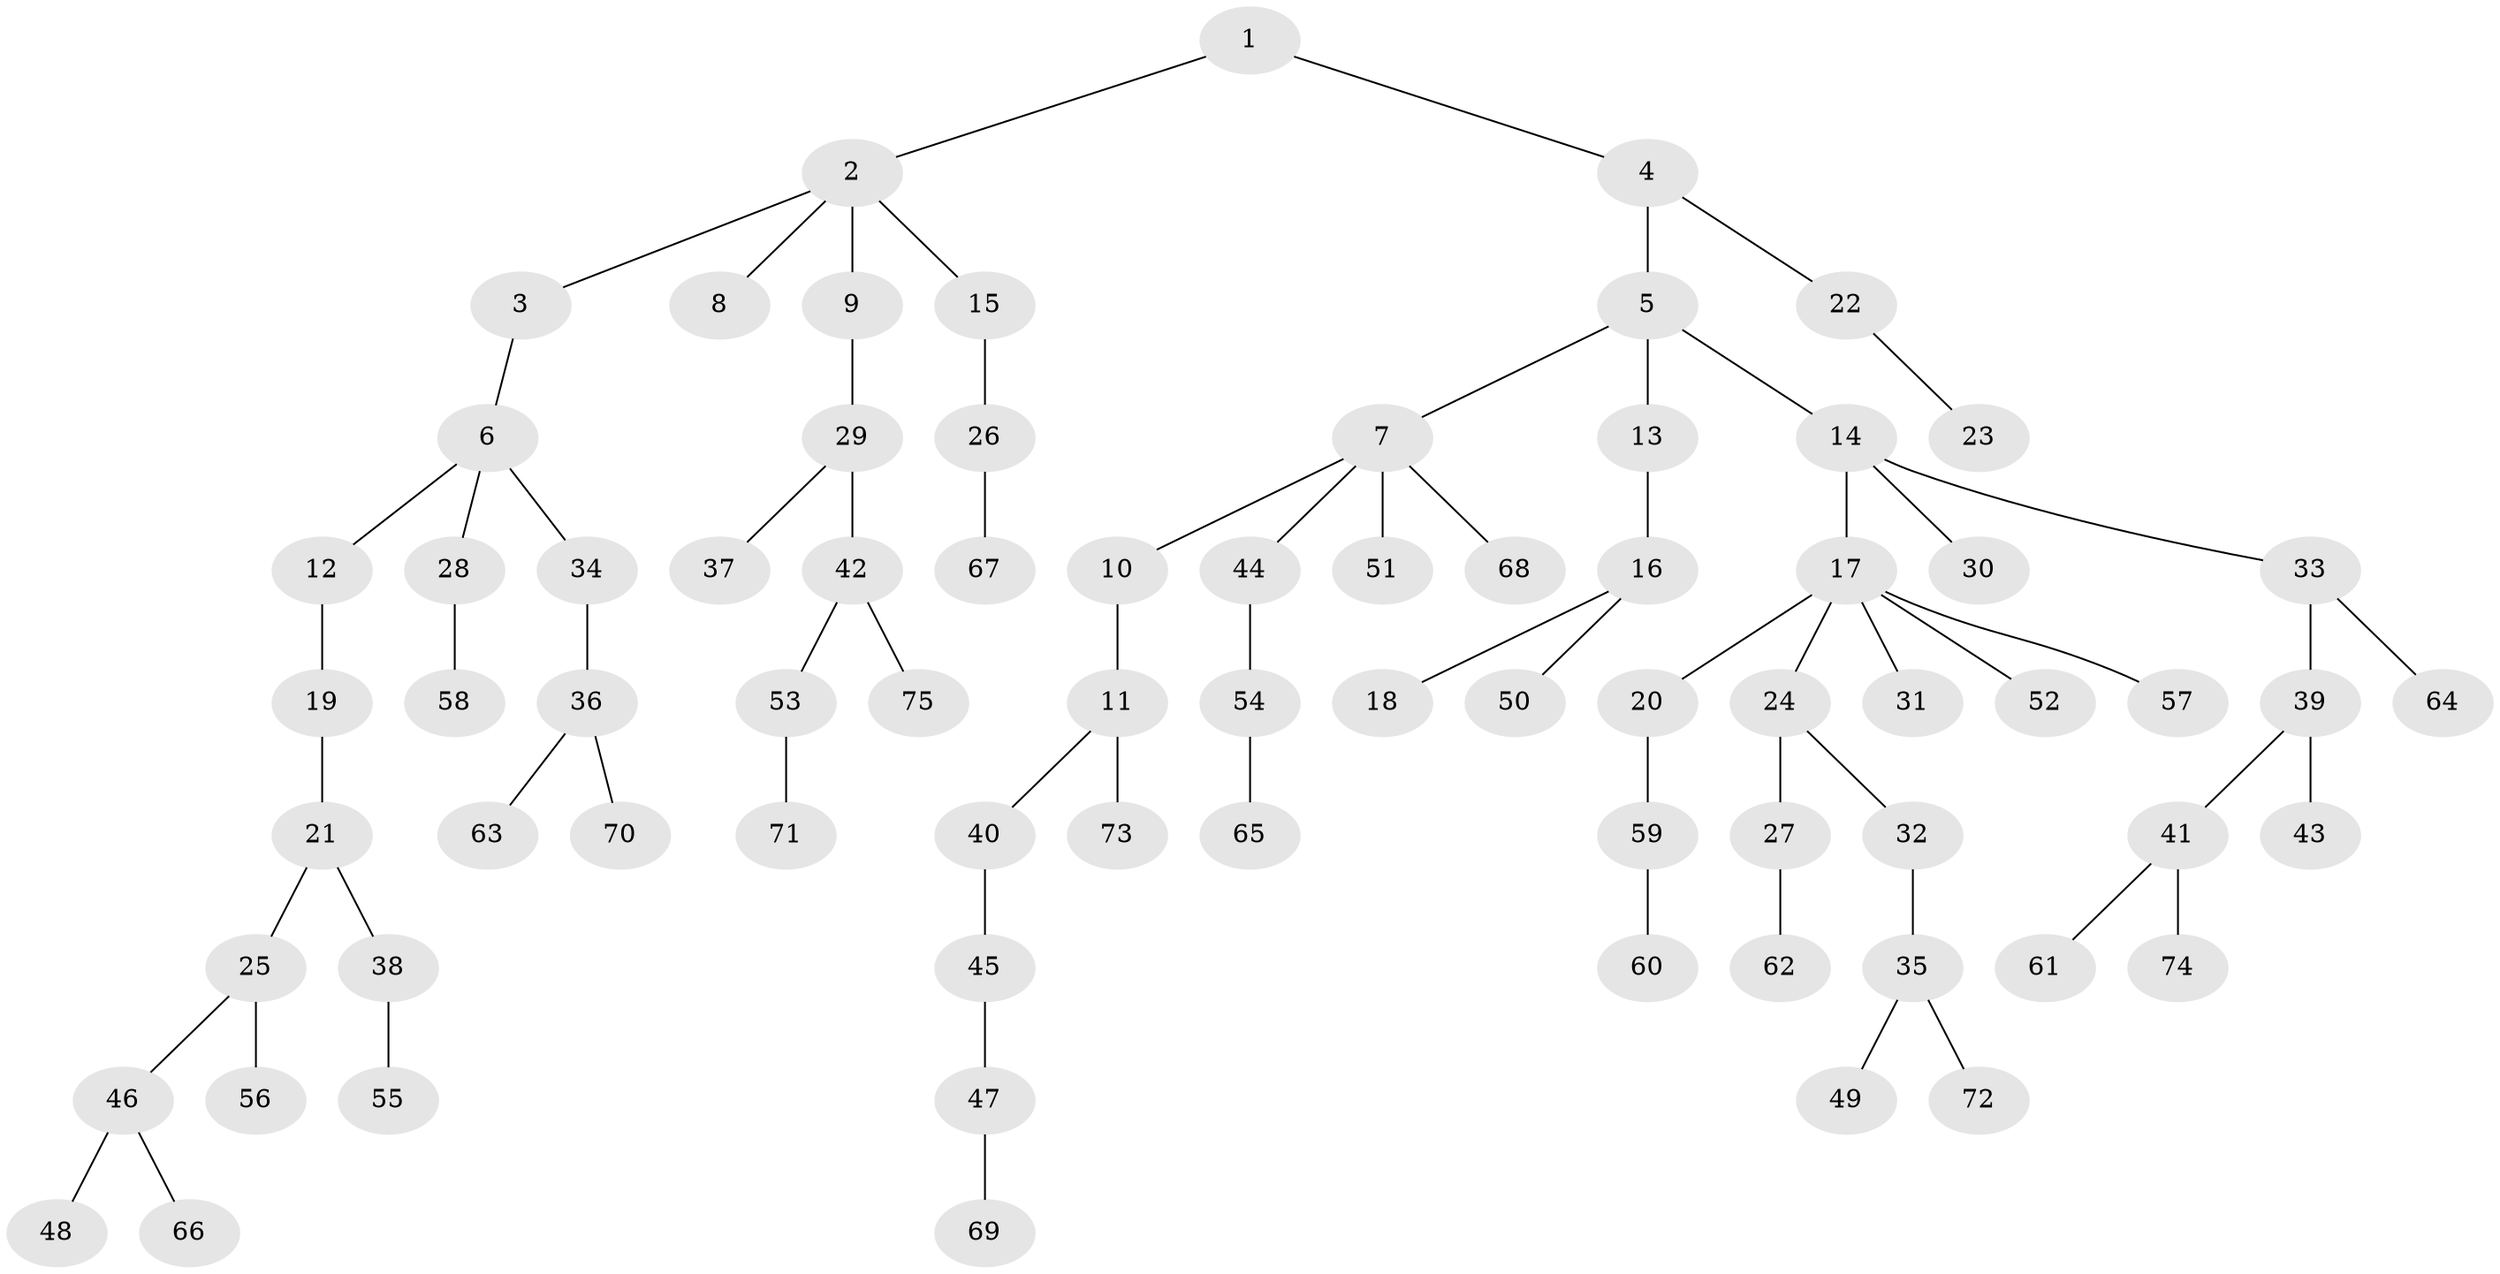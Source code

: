 // Generated by graph-tools (version 1.1) at 2025/15/03/09/25 04:15:26]
// undirected, 75 vertices, 74 edges
graph export_dot {
graph [start="1"]
  node [color=gray90,style=filled];
  1;
  2;
  3;
  4;
  5;
  6;
  7;
  8;
  9;
  10;
  11;
  12;
  13;
  14;
  15;
  16;
  17;
  18;
  19;
  20;
  21;
  22;
  23;
  24;
  25;
  26;
  27;
  28;
  29;
  30;
  31;
  32;
  33;
  34;
  35;
  36;
  37;
  38;
  39;
  40;
  41;
  42;
  43;
  44;
  45;
  46;
  47;
  48;
  49;
  50;
  51;
  52;
  53;
  54;
  55;
  56;
  57;
  58;
  59;
  60;
  61;
  62;
  63;
  64;
  65;
  66;
  67;
  68;
  69;
  70;
  71;
  72;
  73;
  74;
  75;
  1 -- 2;
  1 -- 4;
  2 -- 3;
  2 -- 8;
  2 -- 9;
  2 -- 15;
  3 -- 6;
  4 -- 5;
  4 -- 22;
  5 -- 7;
  5 -- 13;
  5 -- 14;
  6 -- 12;
  6 -- 28;
  6 -- 34;
  7 -- 10;
  7 -- 44;
  7 -- 51;
  7 -- 68;
  9 -- 29;
  10 -- 11;
  11 -- 40;
  11 -- 73;
  12 -- 19;
  13 -- 16;
  14 -- 17;
  14 -- 30;
  14 -- 33;
  15 -- 26;
  16 -- 18;
  16 -- 50;
  17 -- 20;
  17 -- 24;
  17 -- 31;
  17 -- 52;
  17 -- 57;
  19 -- 21;
  20 -- 59;
  21 -- 25;
  21 -- 38;
  22 -- 23;
  24 -- 27;
  24 -- 32;
  25 -- 46;
  25 -- 56;
  26 -- 67;
  27 -- 62;
  28 -- 58;
  29 -- 37;
  29 -- 42;
  32 -- 35;
  33 -- 39;
  33 -- 64;
  34 -- 36;
  35 -- 49;
  35 -- 72;
  36 -- 63;
  36 -- 70;
  38 -- 55;
  39 -- 41;
  39 -- 43;
  40 -- 45;
  41 -- 61;
  41 -- 74;
  42 -- 53;
  42 -- 75;
  44 -- 54;
  45 -- 47;
  46 -- 48;
  46 -- 66;
  47 -- 69;
  53 -- 71;
  54 -- 65;
  59 -- 60;
}

